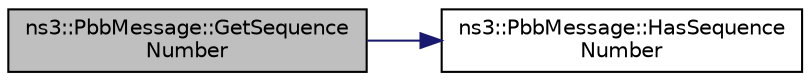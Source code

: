 digraph "ns3::PbbMessage::GetSequenceNumber"
{
 // LATEX_PDF_SIZE
  edge [fontname="Helvetica",fontsize="10",labelfontname="Helvetica",labelfontsize="10"];
  node [fontname="Helvetica",fontsize="10",shape=record];
  rankdir="LR";
  Node1 [label="ns3::PbbMessage::GetSequence\lNumber",height=0.2,width=0.4,color="black", fillcolor="grey75", style="filled", fontcolor="black",tooltip=" "];
  Node1 -> Node2 [color="midnightblue",fontsize="10",style="solid",fontname="Helvetica"];
  Node2 [label="ns3::PbbMessage::HasSequence\lNumber",height=0.2,width=0.4,color="black", fillcolor="white", style="filled",URL="$classns3_1_1_pbb_message.html#aa51d7d39c290615aa45c7f480c04925f",tooltip="Tests whether or not this message has a sequence number."];
}
